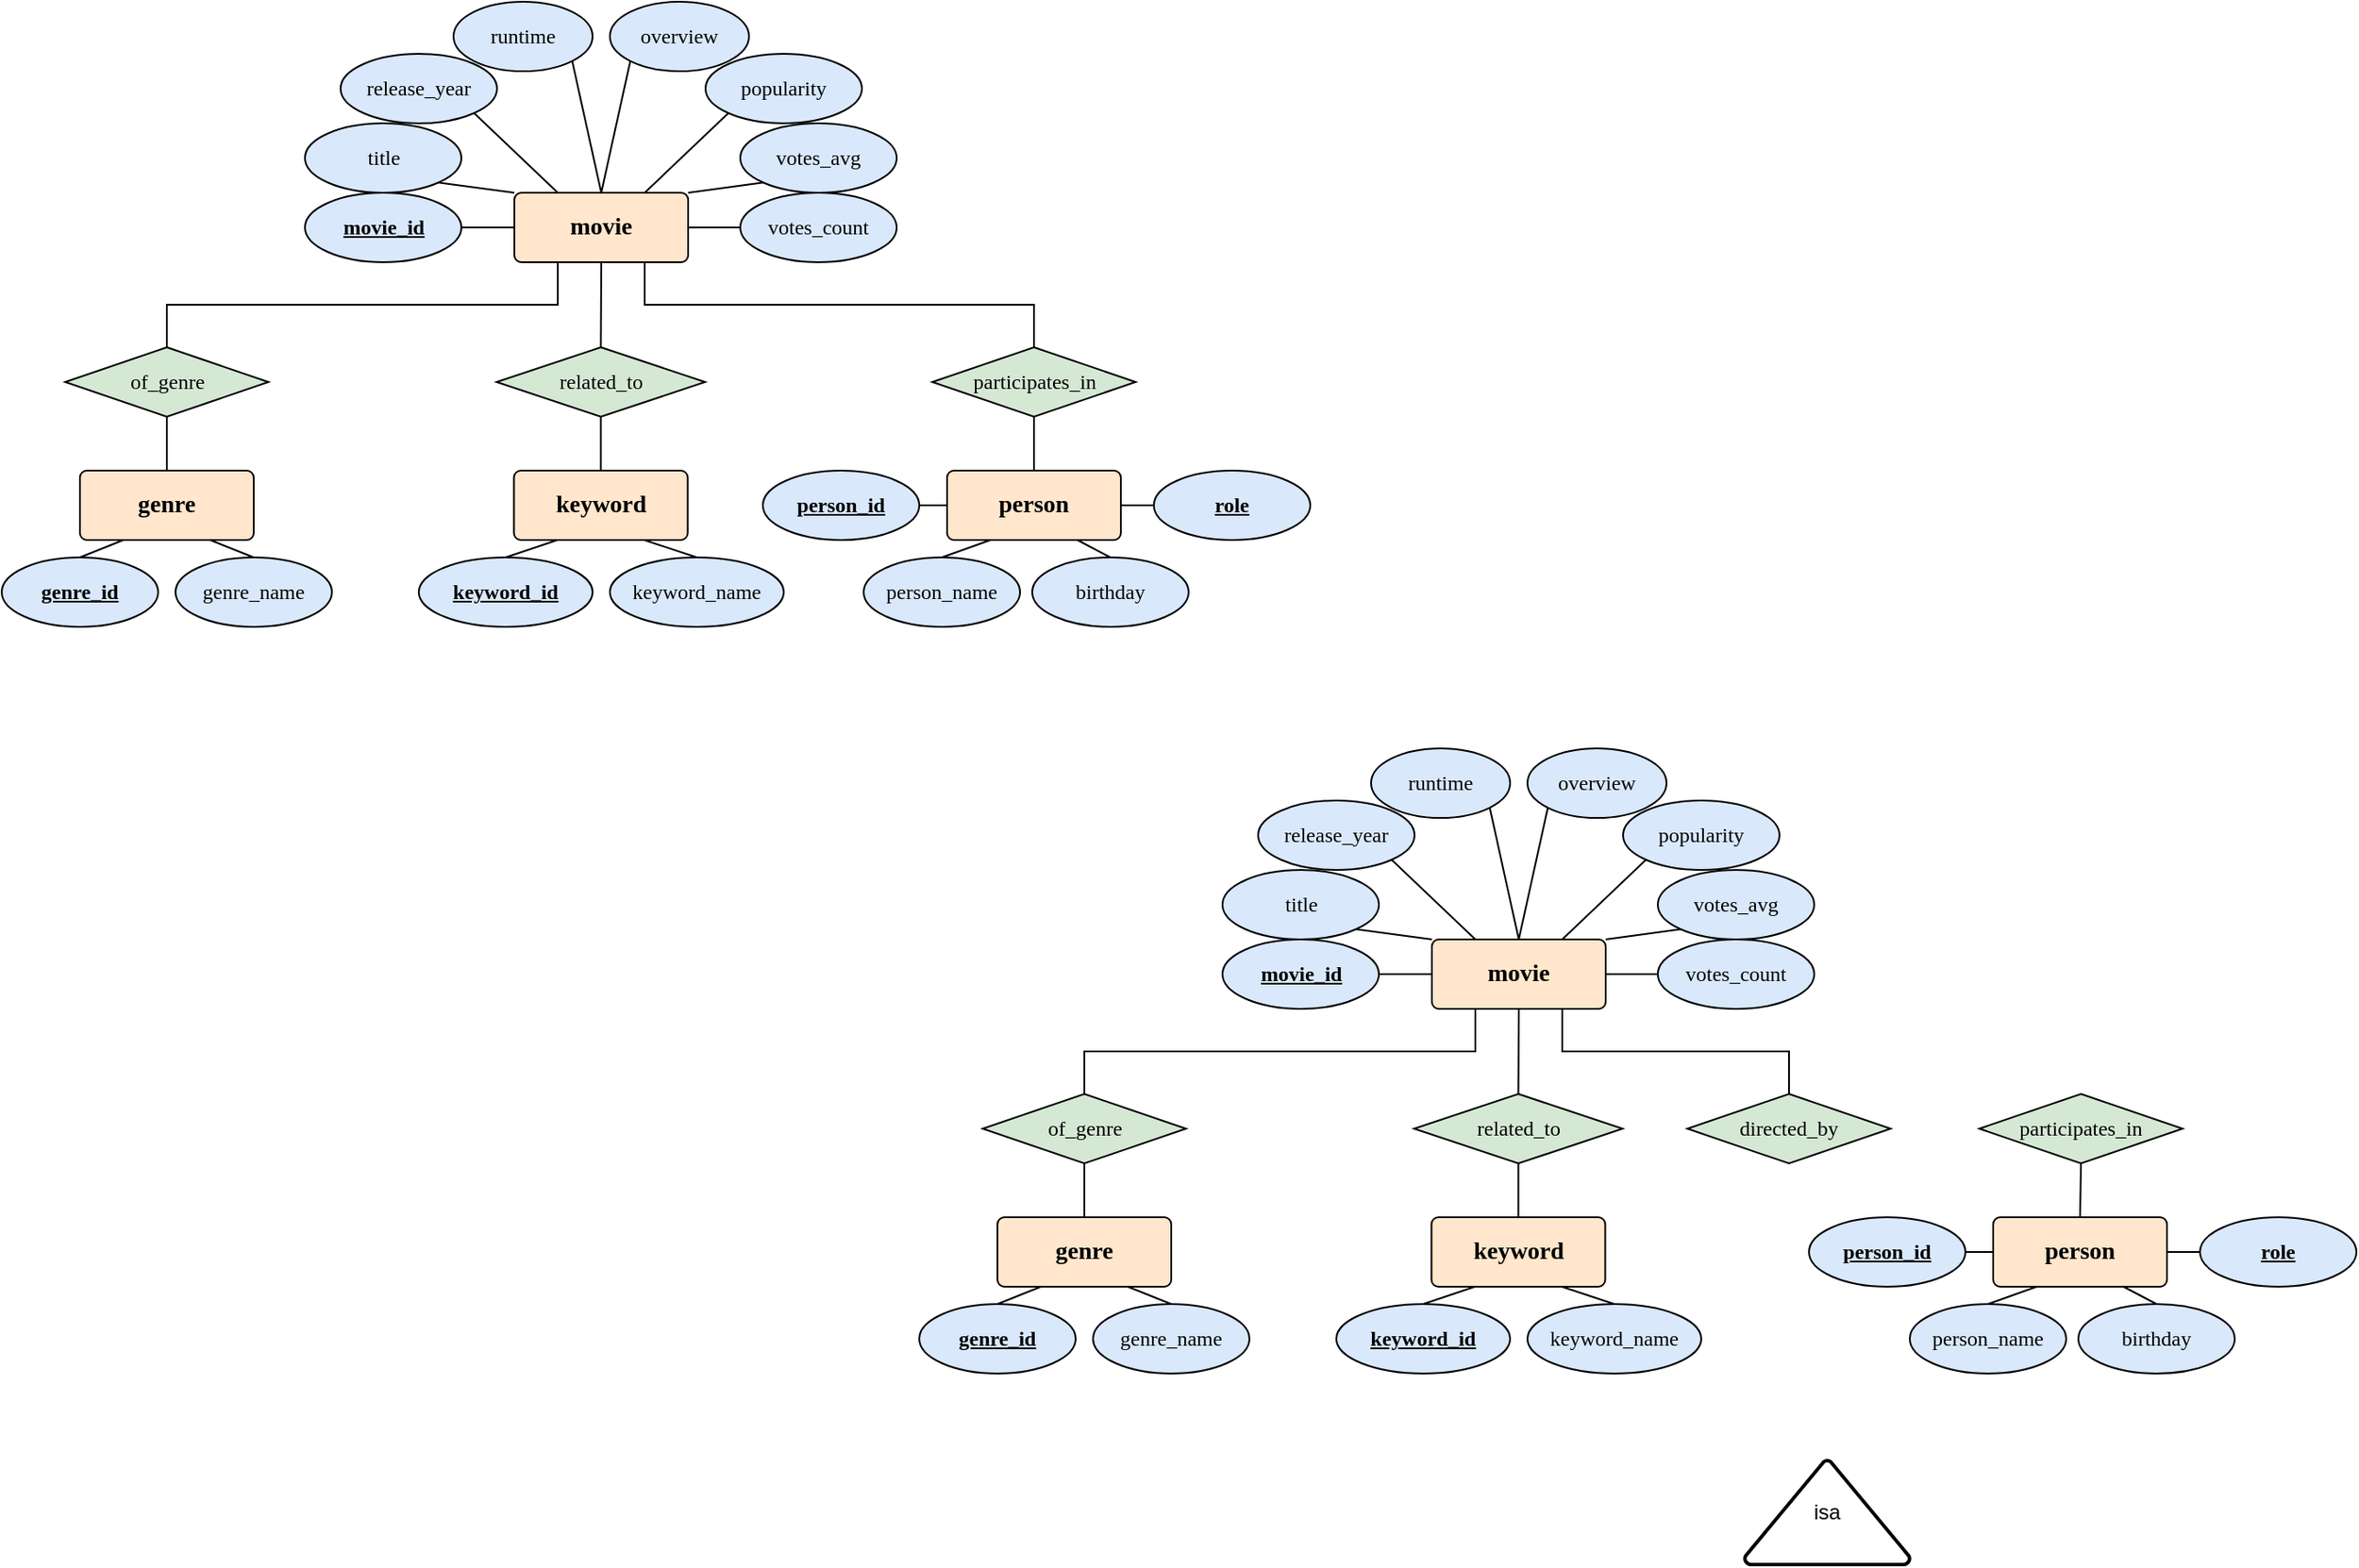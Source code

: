 <mxfile version="26.0.7">
  <diagram name="‫עמוד-1‬" id="bSC9z-89en8wsQj-5TWz">
    <mxGraphModel dx="2661" dy="435" grid="1" gridSize="10" guides="1" tooltips="1" connect="1" arrows="1" fold="1" page="1" pageScale="1" pageWidth="1786" pageHeight="1186" math="0" shadow="0">
      <root>
        <mxCell id="0" />
        <mxCell id="1" parent="0" />
        <mxCell id="YqH8jDD1aWY3Eqng-mzv-44" style="edgeStyle=orthogonalEdgeStyle;rounded=0;orthogonalLoop=1;jettySize=auto;html=1;exitX=0.75;exitY=1;exitDx=0;exitDy=0;entryX=0.5;entryY=0;entryDx=0;entryDy=0;endArrow=none;endFill=0;fontFamily=Verdana;strokeColor=#000000;" parent="1" source="zX7RAPqxI1raDq1QODeA-1" target="YqH8jDD1aWY3Eqng-mzv-43" edge="1">
          <mxGeometry relative="1" as="geometry" />
        </mxCell>
        <mxCell id="YqH8jDD1aWY3Eqng-mzv-49" style="edgeStyle=orthogonalEdgeStyle;rounded=0;orthogonalLoop=1;jettySize=auto;html=1;exitX=0.25;exitY=1;exitDx=0;exitDy=0;entryX=0.5;entryY=0;entryDx=0;entryDy=0;endArrow=none;endFill=0;fontFamily=Verdana;strokeColor=#000000;" parent="1" source="zX7RAPqxI1raDq1QODeA-1" target="YqH8jDD1aWY3Eqng-mzv-47" edge="1">
          <mxGeometry relative="1" as="geometry" />
        </mxCell>
        <mxCell id="wTqkR6zDhkNAXDIUtHo6-1" value="movie_id" style="ellipse;whiteSpace=wrap;html=1;align=center;fontStyle=5;fontFamily=Verdana;fontSize=12;fillColor=#dae8fc;strokeColor=#000000;" parent="1" vertex="1">
          <mxGeometry x="54.5" y="110" width="90" height="40" as="geometry" />
        </mxCell>
        <mxCell id="wTqkR6zDhkNAXDIUtHo6-6" value="votes_count" style="ellipse;whiteSpace=wrap;html=1;align=center;fontSize=12;fontFamily=Verdana;fillColor=#dae8fc;strokeColor=#000000;" parent="1" vertex="1">
          <mxGeometry x="305" y="110" width="90" height="40" as="geometry" />
        </mxCell>
        <mxCell id="YqH8jDD1aWY3Eqng-mzv-41" style="edgeStyle=orthogonalEdgeStyle;rounded=0;orthogonalLoop=1;jettySize=auto;html=1;exitX=0.5;exitY=1;exitDx=0;exitDy=0;entryX=0.5;entryY=0;entryDx=0;entryDy=0;endArrow=none;endFill=0;fontFamily=Verdana;strokeColor=#000000;" parent="1" source="YqH8jDD1aWY3Eqng-mzv-40" target="YqH8jDD1aWY3Eqng-mzv-6" edge="1">
          <mxGeometry relative="1" as="geometry" />
        </mxCell>
        <mxCell id="YqH8jDD1aWY3Eqng-mzv-42" style="rounded=0;orthogonalLoop=1;jettySize=auto;html=1;exitX=0.5;exitY=0;exitDx=0;exitDy=0;entryX=0.5;entryY=1;entryDx=0;entryDy=0;endArrow=none;endFill=0;fontFamily=Verdana;strokeColor=#000000;" parent="1" source="YqH8jDD1aWY3Eqng-mzv-40" target="zX7RAPqxI1raDq1QODeA-1" edge="1">
          <mxGeometry relative="1" as="geometry" />
        </mxCell>
        <mxCell id="YqH8jDD1aWY3Eqng-mzv-40" value="related_to" style="shape=rhombus;perimeter=rhombusPerimeter;whiteSpace=wrap;html=1;align=center;fillColor=#d5e8d4;strokeColor=#000000;fontFamily=Verdana;rounded=0;" parent="1" vertex="1">
          <mxGeometry x="164.75" y="199" width="120" height="40" as="geometry" />
        </mxCell>
        <mxCell id="YqH8jDD1aWY3Eqng-mzv-56" style="rounded=0;orthogonalLoop=1;jettySize=auto;html=1;exitX=0.5;exitY=1;exitDx=0;exitDy=0;entryX=0.5;entryY=0;entryDx=0;entryDy=0;endArrow=none;endFill=0;fontFamily=Verdana;strokeColor=#000000;" parent="1" source="YqH8jDD1aWY3Eqng-mzv-43" target="YqH8jDD1aWY3Eqng-mzv-16" edge="1">
          <mxGeometry relative="1" as="geometry" />
        </mxCell>
        <mxCell id="YqH8jDD1aWY3Eqng-mzv-43" value="participates_in" style="shape=rhombus;perimeter=rhombusPerimeter;whiteSpace=wrap;html=1;align=center;fillColor=#d5e8d4;strokeColor=#000000;fontFamily=Verdana;rounded=0;" parent="1" vertex="1">
          <mxGeometry x="415.5" y="199" width="117" height="40" as="geometry" />
        </mxCell>
        <mxCell id="YqH8jDD1aWY3Eqng-mzv-48" style="edgeStyle=orthogonalEdgeStyle;rounded=0;orthogonalLoop=1;jettySize=auto;html=1;exitX=0.5;exitY=1;exitDx=0;exitDy=0;entryX=0.5;entryY=0;entryDx=0;entryDy=0;endArrow=none;endFill=0;fontFamily=Verdana;strokeColor=#000000;" parent="1" source="YqH8jDD1aWY3Eqng-mzv-47" target="YqH8jDD1aWY3Eqng-mzv-28" edge="1">
          <mxGeometry relative="1" as="geometry" />
        </mxCell>
        <mxCell id="YqH8jDD1aWY3Eqng-mzv-47" value="of_genre" style="shape=rhombus;perimeter=rhombusPerimeter;whiteSpace=wrap;html=1;align=center;fillColor=#d5e8d4;strokeColor=#000000;fontFamily=Verdana;rounded=0;" parent="1" vertex="1">
          <mxGeometry x="-83.5" y="199" width="117" height="40" as="geometry" />
        </mxCell>
        <mxCell id="zX7RAPqxI1raDq1QODeA-1" value="movie" style="rounded=1;arcSize=10;whiteSpace=wrap;html=1;align=center;fontSize=14;fontFamily=Verdana;fillColor=#ffe6cc;strokeColor=#000000;fontStyle=1" parent="1" vertex="1">
          <mxGeometry x="175" y="110" width="100" height="40" as="geometry" />
        </mxCell>
        <mxCell id="wTqkR6zDhkNAXDIUtHo6-42" style="rounded=0;orthogonalLoop=1;jettySize=auto;html=1;exitX=1;exitY=1;exitDx=0;exitDy=0;entryX=0;entryY=0;entryDx=0;entryDy=0;endArrow=none;endFill=0;fontFamily=Verdana;fontSize=12;strokeColor=#000000;" parent="1" source="zX7RAPqxI1raDq1QODeA-13" target="zX7RAPqxI1raDq1QODeA-1" edge="1">
          <mxGeometry relative="1" as="geometry" />
        </mxCell>
        <mxCell id="zX7RAPqxI1raDq1QODeA-13" value="title" style="ellipse;whiteSpace=wrap;html=1;align=center;fontSize=12;fontFamily=Verdana;fillColor=#dae8fc;strokeColor=#000000;" parent="1" vertex="1">
          <mxGeometry x="54.5" y="70" width="90" height="40" as="geometry" />
        </mxCell>
        <mxCell id="wTqkR6zDhkNAXDIUtHo6-34" style="rounded=0;orthogonalLoop=1;jettySize=auto;html=1;exitX=1;exitY=0.5;exitDx=0;exitDy=0;entryX=0;entryY=0.5;entryDx=0;entryDy=0;endArrow=none;endFill=0;fontFamily=Verdana;fontSize=12;strokeColor=#000000;" parent="1" source="wTqkR6zDhkNAXDIUtHo6-1" target="zX7RAPqxI1raDq1QODeA-1" edge="1">
          <mxGeometry relative="1" as="geometry" />
        </mxCell>
        <mxCell id="wTqkR6zDhkNAXDIUtHo6-41" style="rounded=0;orthogonalLoop=1;jettySize=auto;html=1;exitX=0;exitY=1;exitDx=0;exitDy=0;endArrow=none;endFill=0;fontFamily=Verdana;fontSize=12;strokeColor=#000000;" parent="1" source="wTqkR6zDhkNAXDIUtHo6-2" edge="1">
          <mxGeometry relative="1" as="geometry">
            <mxPoint x="225" y="110" as="targetPoint" />
          </mxGeometry>
        </mxCell>
        <mxCell id="wTqkR6zDhkNAXDIUtHo6-2" value="overview" style="ellipse;whiteSpace=wrap;html=1;align=center;fontSize=12;fontFamily=Verdana;fillColor=#dae8fc;strokeColor=#000000;" parent="1" vertex="1">
          <mxGeometry x="230" width="80" height="40" as="geometry" />
        </mxCell>
        <mxCell id="wTqkR6zDhkNAXDIUtHo6-45" style="rounded=0;orthogonalLoop=1;jettySize=auto;html=1;exitX=0;exitY=1;exitDx=0;exitDy=0;entryX=0.75;entryY=0;entryDx=0;entryDy=0;endArrow=none;endFill=0;fontFamily=Verdana;fontSize=12;strokeColor=#000000;" parent="1" source="wTqkR6zDhkNAXDIUtHo6-3" target="zX7RAPqxI1raDq1QODeA-1" edge="1">
          <mxGeometry relative="1" as="geometry" />
        </mxCell>
        <mxCell id="wTqkR6zDhkNAXDIUtHo6-3" value="popularity" style="ellipse;whiteSpace=wrap;html=1;align=center;fontSize=12;fontFamily=Verdana;fillColor=#dae8fc;strokeColor=#000000;" parent="1" vertex="1">
          <mxGeometry x="285" y="30" width="90" height="40" as="geometry" />
        </mxCell>
        <mxCell id="wTqkR6zDhkNAXDIUtHo6-44" style="rounded=0;orthogonalLoop=1;jettySize=auto;html=1;exitX=1;exitY=1;exitDx=0;exitDy=0;entryX=0.25;entryY=0;entryDx=0;entryDy=0;endArrow=none;endFill=0;fontFamily=Verdana;fontSize=12;strokeColor=#000000;" parent="1" source="wTqkR6zDhkNAXDIUtHo6-4" target="zX7RAPqxI1raDq1QODeA-1" edge="1">
          <mxGeometry relative="1" as="geometry" />
        </mxCell>
        <mxCell id="wTqkR6zDhkNAXDIUtHo6-4" value="release_year" style="ellipse;whiteSpace=wrap;html=1;align=center;fontSize=12;fontFamily=Verdana;fillColor=#dae8fc;strokeColor=#000000;" parent="1" vertex="1">
          <mxGeometry x="75" y="30" width="90" height="40" as="geometry" />
        </mxCell>
        <mxCell id="wTqkR6zDhkNAXDIUtHo6-43" style="rounded=0;orthogonalLoop=1;jettySize=auto;html=1;exitX=0;exitY=1;exitDx=0;exitDy=0;entryX=1;entryY=0;entryDx=0;entryDy=0;endArrow=none;endFill=0;fontFamily=Verdana;fontSize=12;strokeColor=#000000;" parent="1" source="wTqkR6zDhkNAXDIUtHo6-5" target="zX7RAPqxI1raDq1QODeA-1" edge="1">
          <mxGeometry relative="1" as="geometry" />
        </mxCell>
        <mxCell id="wTqkR6zDhkNAXDIUtHo6-5" value="votes_avg" style="ellipse;whiteSpace=wrap;html=1;align=center;fontSize=12;fontFamily=Verdana;fillColor=#dae8fc;strokeColor=#000000;" parent="1" vertex="1">
          <mxGeometry x="305" y="70" width="90" height="40" as="geometry" />
        </mxCell>
        <mxCell id="wTqkR6zDhkNAXDIUtHo6-35" style="rounded=0;orthogonalLoop=1;jettySize=auto;html=1;exitX=0;exitY=0.5;exitDx=0;exitDy=0;entryX=1;entryY=0.5;entryDx=0;entryDy=0;endArrow=none;endFill=0;fontFamily=Verdana;fontSize=12;strokeColor=#000000;" parent="1" source="wTqkR6zDhkNAXDIUtHo6-6" target="zX7RAPqxI1raDq1QODeA-1" edge="1">
          <mxGeometry relative="1" as="geometry" />
        </mxCell>
        <mxCell id="wTqkR6zDhkNAXDIUtHo6-40" style="rounded=0;orthogonalLoop=1;jettySize=auto;html=1;exitX=1;exitY=1;exitDx=0;exitDy=0;entryX=0.5;entryY=0;entryDx=0;entryDy=0;endArrow=none;endFill=0;fontFamily=Verdana;fontSize=12;strokeColor=#000000;" parent="1" source="wTqkR6zDhkNAXDIUtHo6-7" target="zX7RAPqxI1raDq1QODeA-1" edge="1">
          <mxGeometry relative="1" as="geometry" />
        </mxCell>
        <mxCell id="wTqkR6zDhkNAXDIUtHo6-7" value="runtime" style="ellipse;whiteSpace=wrap;html=1;align=center;fontSize=12;fontFamily=Verdana;fillColor=#dae8fc;strokeColor=#000000;" parent="1" vertex="1">
          <mxGeometry x="140" width="80" height="40" as="geometry" />
        </mxCell>
        <mxCell id="YqH8jDD1aWY3Eqng-mzv-28" value="genre" style="rounded=1;arcSize=10;whiteSpace=wrap;html=1;align=center;fontSize=14;fontFamily=Verdana;fillColor=#ffe6cc;strokeColor=#000000;fontStyle=1" parent="1" vertex="1">
          <mxGeometry x="-75" y="270" width="100" height="40" as="geometry" />
        </mxCell>
        <mxCell id="YqH8jDD1aWY3Eqng-mzv-29" style="rounded=0;orthogonalLoop=1;jettySize=auto;html=1;exitX=0.5;exitY=0;exitDx=0;exitDy=0;entryX=0.25;entryY=1;entryDx=0;entryDy=0;endArrow=none;endFill=0;fontFamily=Verdana;strokeColor=#000000;" parent="1" source="YqH8jDD1aWY3Eqng-mzv-30" target="YqH8jDD1aWY3Eqng-mzv-28" edge="1">
          <mxGeometry relative="1" as="geometry" />
        </mxCell>
        <mxCell id="YqH8jDD1aWY3Eqng-mzv-30" value="genre_id" style="ellipse;whiteSpace=wrap;html=1;align=center;fontStyle=5;fontFamily=Verdana;fontSize=12;fillColor=#dae8fc;strokeColor=#000000;" parent="1" vertex="1">
          <mxGeometry x="-120" y="320" width="90" height="40" as="geometry" />
        </mxCell>
        <mxCell id="YqH8jDD1aWY3Eqng-mzv-31" style="rounded=0;orthogonalLoop=1;jettySize=auto;html=1;exitX=0.5;exitY=0;exitDx=0;exitDy=0;entryX=0.75;entryY=1;entryDx=0;entryDy=0;endArrow=none;endFill=0;fontStyle=0;fontFamily=Verdana;strokeColor=#000000;" parent="1" source="YqH8jDD1aWY3Eqng-mzv-32" target="YqH8jDD1aWY3Eqng-mzv-28" edge="1">
          <mxGeometry relative="1" as="geometry" />
        </mxCell>
        <mxCell id="YqH8jDD1aWY3Eqng-mzv-32" value="genre_name" style="ellipse;whiteSpace=wrap;html=1;align=center;fontStyle=0;fontFamily=Verdana;fontSize=12;fillColor=#dae8fc;strokeColor=#000000;" parent="1" vertex="1">
          <mxGeometry x="-20" y="320" width="90" height="40" as="geometry" />
        </mxCell>
        <mxCell id="YqH8jDD1aWY3Eqng-mzv-6" value="keyword" style="rounded=1;arcSize=10;whiteSpace=wrap;html=1;align=center;fontSize=14;fontFamily=Verdana;fillColor=#ffe6cc;strokeColor=#000000;fontStyle=1" parent="1" vertex="1">
          <mxGeometry x="174.75" y="270" width="100" height="40" as="geometry" />
        </mxCell>
        <mxCell id="YqH8jDD1aWY3Eqng-mzv-11" value="keyword_id" style="ellipse;whiteSpace=wrap;html=1;align=center;fontStyle=5;fontFamily=Verdana;fontSize=12;fillColor=#dae8fc;strokeColor=#000000;" parent="1" vertex="1">
          <mxGeometry x="120" y="320" width="100" height="40" as="geometry" />
        </mxCell>
        <mxCell id="YqH8jDD1aWY3Eqng-mzv-12" value="keyword_name" style="ellipse;whiteSpace=wrap;html=1;align=center;fontStyle=0;fontFamily=Verdana;fontSize=12;fillColor=#dae8fc;strokeColor=#000000;" parent="1" vertex="1">
          <mxGeometry x="230" y="320" width="100" height="40" as="geometry" />
        </mxCell>
        <mxCell id="YqH8jDD1aWY3Eqng-mzv-14" style="rounded=0;orthogonalLoop=1;jettySize=auto;html=1;exitX=0.5;exitY=0;exitDx=0;exitDy=0;entryX=0.25;entryY=1;entryDx=0;entryDy=0;endArrow=none;endFill=0;fontFamily=Verdana;strokeColor=#000000;" parent="1" source="YqH8jDD1aWY3Eqng-mzv-11" target="YqH8jDD1aWY3Eqng-mzv-6" edge="1">
          <mxGeometry relative="1" as="geometry" />
        </mxCell>
        <mxCell id="YqH8jDD1aWY3Eqng-mzv-15" style="rounded=0;orthogonalLoop=1;jettySize=auto;html=1;exitX=0.5;exitY=0;exitDx=0;exitDy=0;entryX=0.75;entryY=1;entryDx=0;entryDy=0;endArrow=none;endFill=0;fontStyle=0;fontFamily=Verdana;strokeColor=#000000;" parent="1" source="YqH8jDD1aWY3Eqng-mzv-12" target="YqH8jDD1aWY3Eqng-mzv-6" edge="1">
          <mxGeometry relative="1" as="geometry" />
        </mxCell>
        <mxCell id="YqH8jDD1aWY3Eqng-mzv-16" value="person" style="rounded=1;arcSize=10;whiteSpace=wrap;html=1;align=center;fontSize=14;fontFamily=Verdana;fillColor=#ffe6cc;strokeColor=#000000;fontStyle=1" parent="1" vertex="1">
          <mxGeometry x="424" y="270" width="100" height="40" as="geometry" />
        </mxCell>
        <mxCell id="YqH8jDD1aWY3Eqng-mzv-52" style="rounded=0;orthogonalLoop=1;jettySize=auto;html=1;exitX=1;exitY=0.5;exitDx=0;exitDy=0;entryX=0;entryY=0.5;entryDx=0;entryDy=0;endArrow=none;endFill=0;fontFamily=Verdana;strokeColor=#000000;" parent="1" source="YqH8jDD1aWY3Eqng-mzv-27" target="YqH8jDD1aWY3Eqng-mzv-16" edge="1">
          <mxGeometry relative="1" as="geometry" />
        </mxCell>
        <mxCell id="YqH8jDD1aWY3Eqng-mzv-27" value="person_id" style="ellipse;whiteSpace=wrap;html=1;align=center;fontStyle=5;fontFamily=Verdana;fontSize=12;fillColor=#dae8fc;strokeColor=#000000;" parent="1" vertex="1">
          <mxGeometry x="318" y="270" width="90" height="40" as="geometry" />
        </mxCell>
        <mxCell id="YqH8jDD1aWY3Eqng-mzv-54" style="rounded=0;orthogonalLoop=1;jettySize=auto;html=1;exitX=0.5;exitY=0;exitDx=0;exitDy=0;entryX=0.25;entryY=1;entryDx=0;entryDy=0;endArrow=none;endFill=0;fontFamily=Verdana;strokeColor=#000000;" parent="1" source="YqH8jDD1aWY3Eqng-mzv-33" target="YqH8jDD1aWY3Eqng-mzv-16" edge="1">
          <mxGeometry relative="1" as="geometry" />
        </mxCell>
        <mxCell id="YqH8jDD1aWY3Eqng-mzv-33" value="person_name" style="ellipse;whiteSpace=wrap;html=1;align=center;fontStyle=0;fontFamily=Verdana;fontSize=12;fillColor=#dae8fc;strokeColor=#000000;" parent="1" vertex="1">
          <mxGeometry x="376" y="320" width="90" height="40" as="geometry" />
        </mxCell>
        <mxCell id="YqH8jDD1aWY3Eqng-mzv-55" style="rounded=0;orthogonalLoop=1;jettySize=auto;html=1;exitX=0.5;exitY=0;exitDx=0;exitDy=0;entryX=0.75;entryY=1;entryDx=0;entryDy=0;endArrow=none;endFill=0;fontFamily=Verdana;strokeColor=#000000;" parent="1" source="YqH8jDD1aWY3Eqng-mzv-34" target="YqH8jDD1aWY3Eqng-mzv-16" edge="1">
          <mxGeometry relative="1" as="geometry" />
        </mxCell>
        <mxCell id="YqH8jDD1aWY3Eqng-mzv-34" value="birthday" style="ellipse;whiteSpace=wrap;html=1;align=center;fontStyle=0;fontFamily=Verdana;fontSize=12;fillColor=#dae8fc;strokeColor=#000000;" parent="1" vertex="1">
          <mxGeometry x="473" y="320" width="90" height="40" as="geometry" />
        </mxCell>
        <mxCell id="YqH8jDD1aWY3Eqng-mzv-53" style="rounded=0;orthogonalLoop=1;jettySize=auto;html=1;exitX=0;exitY=0.5;exitDx=0;exitDy=0;entryX=1;entryY=0.5;entryDx=0;entryDy=0;endArrow=none;endFill=0;fontFamily=Verdana;strokeColor=#000000;" parent="1" source="YqH8jDD1aWY3Eqng-mzv-50" target="YqH8jDD1aWY3Eqng-mzv-16" edge="1">
          <mxGeometry relative="1" as="geometry" />
        </mxCell>
        <mxCell id="YqH8jDD1aWY3Eqng-mzv-50" value="role" style="ellipse;whiteSpace=wrap;html=1;align=center;fontStyle=5;fontFamily=Verdana;fontSize=12;fillColor=#dae8fc;strokeColor=#000000;" parent="1" vertex="1">
          <mxGeometry x="543" y="270" width="90" height="40" as="geometry" />
        </mxCell>
        <mxCell id="wkUok8Jm98vgjb2H_JF9-2" style="edgeStyle=orthogonalEdgeStyle;rounded=0;orthogonalLoop=1;jettySize=auto;html=1;exitX=0.25;exitY=1;exitDx=0;exitDy=0;entryX=0.5;entryY=0;entryDx=0;entryDy=0;endArrow=none;endFill=0;fontFamily=Verdana;strokeColor=#000000;" edge="1" parent="1" source="wkUok8Jm98vgjb2H_JF9-12" target="wkUok8Jm98vgjb2H_JF9-11">
          <mxGeometry relative="1" as="geometry" />
        </mxCell>
        <mxCell id="wkUok8Jm98vgjb2H_JF9-3" value="movie_id" style="ellipse;whiteSpace=wrap;html=1;align=center;fontStyle=5;fontFamily=Verdana;fontSize=12;fillColor=#dae8fc;strokeColor=#000000;" vertex="1" parent="1">
          <mxGeometry x="582.5" y="540" width="90" height="40" as="geometry" />
        </mxCell>
        <mxCell id="wkUok8Jm98vgjb2H_JF9-4" value="votes_count" style="ellipse;whiteSpace=wrap;html=1;align=center;fontSize=12;fontFamily=Verdana;fillColor=#dae8fc;strokeColor=#000000;" vertex="1" parent="1">
          <mxGeometry x="833" y="540" width="90" height="40" as="geometry" />
        </mxCell>
        <mxCell id="wkUok8Jm98vgjb2H_JF9-5" style="edgeStyle=orthogonalEdgeStyle;rounded=0;orthogonalLoop=1;jettySize=auto;html=1;exitX=0.5;exitY=1;exitDx=0;exitDy=0;entryX=0.5;entryY=0;entryDx=0;entryDy=0;endArrow=none;endFill=0;fontFamily=Verdana;strokeColor=#000000;" edge="1" parent="1" source="wkUok8Jm98vgjb2H_JF9-7" target="wkUok8Jm98vgjb2H_JF9-32">
          <mxGeometry relative="1" as="geometry" />
        </mxCell>
        <mxCell id="wkUok8Jm98vgjb2H_JF9-6" style="rounded=0;orthogonalLoop=1;jettySize=auto;html=1;exitX=0.5;exitY=0;exitDx=0;exitDy=0;entryX=0.5;entryY=1;entryDx=0;entryDy=0;endArrow=none;endFill=0;fontFamily=Verdana;strokeColor=#000000;" edge="1" parent="1" source="wkUok8Jm98vgjb2H_JF9-7" target="wkUok8Jm98vgjb2H_JF9-12">
          <mxGeometry relative="1" as="geometry" />
        </mxCell>
        <mxCell id="wkUok8Jm98vgjb2H_JF9-7" value="related_to" style="shape=rhombus;perimeter=rhombusPerimeter;whiteSpace=wrap;html=1;align=center;fillColor=#d5e8d4;strokeColor=#000000;fontFamily=Verdana;rounded=0;" vertex="1" parent="1">
          <mxGeometry x="692.75" y="629" width="120" height="40" as="geometry" />
        </mxCell>
        <mxCell id="wkUok8Jm98vgjb2H_JF9-8" style="rounded=0;orthogonalLoop=1;jettySize=auto;html=1;exitX=0.5;exitY=1;exitDx=0;exitDy=0;entryX=0.5;entryY=0;entryDx=0;entryDy=0;endArrow=none;endFill=0;fontFamily=Verdana;strokeColor=#000000;" edge="1" parent="1" source="wkUok8Jm98vgjb2H_JF9-9" target="wkUok8Jm98vgjb2H_JF9-37">
          <mxGeometry relative="1" as="geometry" />
        </mxCell>
        <mxCell id="wkUok8Jm98vgjb2H_JF9-9" value="participates_in" style="shape=rhombus;perimeter=rhombusPerimeter;whiteSpace=wrap;html=1;align=center;fillColor=#d5e8d4;strokeColor=#000000;fontFamily=Verdana;rounded=0;" vertex="1" parent="1">
          <mxGeometry x="1018" y="629" width="117" height="40" as="geometry" />
        </mxCell>
        <mxCell id="wkUok8Jm98vgjb2H_JF9-10" style="edgeStyle=orthogonalEdgeStyle;rounded=0;orthogonalLoop=1;jettySize=auto;html=1;exitX=0.5;exitY=1;exitDx=0;exitDy=0;entryX=0.5;entryY=0;entryDx=0;entryDy=0;endArrow=none;endFill=0;fontFamily=Verdana;strokeColor=#000000;" edge="1" parent="1" source="wkUok8Jm98vgjb2H_JF9-11" target="wkUok8Jm98vgjb2H_JF9-27">
          <mxGeometry relative="1" as="geometry" />
        </mxCell>
        <mxCell id="wkUok8Jm98vgjb2H_JF9-11" value="of_genre" style="shape=rhombus;perimeter=rhombusPerimeter;whiteSpace=wrap;html=1;align=center;fillColor=#d5e8d4;strokeColor=#000000;fontFamily=Verdana;rounded=0;" vertex="1" parent="1">
          <mxGeometry x="444.5" y="629" width="117" height="40" as="geometry" />
        </mxCell>
        <mxCell id="wkUok8Jm98vgjb2H_JF9-93" style="edgeStyle=orthogonalEdgeStyle;rounded=0;orthogonalLoop=1;jettySize=auto;html=1;exitX=0.75;exitY=1;exitDx=0;exitDy=0;entryX=0.5;entryY=0;entryDx=0;entryDy=0;endArrow=none;startFill=0;" edge="1" parent="1" source="wkUok8Jm98vgjb2H_JF9-12" target="wkUok8Jm98vgjb2H_JF9-92">
          <mxGeometry relative="1" as="geometry" />
        </mxCell>
        <mxCell id="wkUok8Jm98vgjb2H_JF9-12" value="movie" style="rounded=1;arcSize=10;whiteSpace=wrap;html=1;align=center;fontSize=14;fontFamily=Verdana;fillColor=#ffe6cc;strokeColor=#000000;fontStyle=1" vertex="1" parent="1">
          <mxGeometry x="703" y="540" width="100" height="40" as="geometry" />
        </mxCell>
        <mxCell id="wkUok8Jm98vgjb2H_JF9-13" style="rounded=0;orthogonalLoop=1;jettySize=auto;html=1;exitX=1;exitY=1;exitDx=0;exitDy=0;entryX=0;entryY=0;entryDx=0;entryDy=0;endArrow=none;endFill=0;fontFamily=Verdana;fontSize=12;strokeColor=#000000;" edge="1" parent="1" source="wkUok8Jm98vgjb2H_JF9-14" target="wkUok8Jm98vgjb2H_JF9-12">
          <mxGeometry relative="1" as="geometry" />
        </mxCell>
        <mxCell id="wkUok8Jm98vgjb2H_JF9-14" value="title" style="ellipse;whiteSpace=wrap;html=1;align=center;fontSize=12;fontFamily=Verdana;fillColor=#dae8fc;strokeColor=#000000;" vertex="1" parent="1">
          <mxGeometry x="582.5" y="500" width="90" height="40" as="geometry" />
        </mxCell>
        <mxCell id="wkUok8Jm98vgjb2H_JF9-15" style="rounded=0;orthogonalLoop=1;jettySize=auto;html=1;exitX=1;exitY=0.5;exitDx=0;exitDy=0;entryX=0;entryY=0.5;entryDx=0;entryDy=0;endArrow=none;endFill=0;fontFamily=Verdana;fontSize=12;strokeColor=#000000;" edge="1" parent="1" source="wkUok8Jm98vgjb2H_JF9-3" target="wkUok8Jm98vgjb2H_JF9-12">
          <mxGeometry relative="1" as="geometry" />
        </mxCell>
        <mxCell id="wkUok8Jm98vgjb2H_JF9-16" style="rounded=0;orthogonalLoop=1;jettySize=auto;html=1;exitX=0;exitY=1;exitDx=0;exitDy=0;endArrow=none;endFill=0;fontFamily=Verdana;fontSize=12;strokeColor=#000000;" edge="1" parent="1" source="wkUok8Jm98vgjb2H_JF9-17">
          <mxGeometry relative="1" as="geometry">
            <mxPoint x="753" y="540" as="targetPoint" />
          </mxGeometry>
        </mxCell>
        <mxCell id="wkUok8Jm98vgjb2H_JF9-17" value="overview" style="ellipse;whiteSpace=wrap;html=1;align=center;fontSize=12;fontFamily=Verdana;fillColor=#dae8fc;strokeColor=#000000;" vertex="1" parent="1">
          <mxGeometry x="758" y="430" width="80" height="40" as="geometry" />
        </mxCell>
        <mxCell id="wkUok8Jm98vgjb2H_JF9-18" style="rounded=0;orthogonalLoop=1;jettySize=auto;html=1;exitX=0;exitY=1;exitDx=0;exitDy=0;entryX=0.75;entryY=0;entryDx=0;entryDy=0;endArrow=none;endFill=0;fontFamily=Verdana;fontSize=12;strokeColor=#000000;" edge="1" parent="1" source="wkUok8Jm98vgjb2H_JF9-19" target="wkUok8Jm98vgjb2H_JF9-12">
          <mxGeometry relative="1" as="geometry" />
        </mxCell>
        <mxCell id="wkUok8Jm98vgjb2H_JF9-19" value="popularity" style="ellipse;whiteSpace=wrap;html=1;align=center;fontSize=12;fontFamily=Verdana;fillColor=#dae8fc;strokeColor=#000000;" vertex="1" parent="1">
          <mxGeometry x="813" y="460" width="90" height="40" as="geometry" />
        </mxCell>
        <mxCell id="wkUok8Jm98vgjb2H_JF9-20" style="rounded=0;orthogonalLoop=1;jettySize=auto;html=1;exitX=1;exitY=1;exitDx=0;exitDy=0;entryX=0.25;entryY=0;entryDx=0;entryDy=0;endArrow=none;endFill=0;fontFamily=Verdana;fontSize=12;strokeColor=#000000;" edge="1" parent="1" source="wkUok8Jm98vgjb2H_JF9-21" target="wkUok8Jm98vgjb2H_JF9-12">
          <mxGeometry relative="1" as="geometry" />
        </mxCell>
        <mxCell id="wkUok8Jm98vgjb2H_JF9-21" value="release_year" style="ellipse;whiteSpace=wrap;html=1;align=center;fontSize=12;fontFamily=Verdana;fillColor=#dae8fc;strokeColor=#000000;" vertex="1" parent="1">
          <mxGeometry x="603" y="460" width="90" height="40" as="geometry" />
        </mxCell>
        <mxCell id="wkUok8Jm98vgjb2H_JF9-22" style="rounded=0;orthogonalLoop=1;jettySize=auto;html=1;exitX=0;exitY=1;exitDx=0;exitDy=0;entryX=1;entryY=0;entryDx=0;entryDy=0;endArrow=none;endFill=0;fontFamily=Verdana;fontSize=12;strokeColor=#000000;" edge="1" parent="1" source="wkUok8Jm98vgjb2H_JF9-23" target="wkUok8Jm98vgjb2H_JF9-12">
          <mxGeometry relative="1" as="geometry" />
        </mxCell>
        <mxCell id="wkUok8Jm98vgjb2H_JF9-23" value="votes_avg" style="ellipse;whiteSpace=wrap;html=1;align=center;fontSize=12;fontFamily=Verdana;fillColor=#dae8fc;strokeColor=#000000;" vertex="1" parent="1">
          <mxGeometry x="833" y="500" width="90" height="40" as="geometry" />
        </mxCell>
        <mxCell id="wkUok8Jm98vgjb2H_JF9-24" style="rounded=0;orthogonalLoop=1;jettySize=auto;html=1;exitX=0;exitY=0.5;exitDx=0;exitDy=0;entryX=1;entryY=0.5;entryDx=0;entryDy=0;endArrow=none;endFill=0;fontFamily=Verdana;fontSize=12;strokeColor=#000000;" edge="1" parent="1" source="wkUok8Jm98vgjb2H_JF9-4" target="wkUok8Jm98vgjb2H_JF9-12">
          <mxGeometry relative="1" as="geometry" />
        </mxCell>
        <mxCell id="wkUok8Jm98vgjb2H_JF9-25" style="rounded=0;orthogonalLoop=1;jettySize=auto;html=1;exitX=1;exitY=1;exitDx=0;exitDy=0;entryX=0.5;entryY=0;entryDx=0;entryDy=0;endArrow=none;endFill=0;fontFamily=Verdana;fontSize=12;strokeColor=#000000;" edge="1" parent="1" source="wkUok8Jm98vgjb2H_JF9-26" target="wkUok8Jm98vgjb2H_JF9-12">
          <mxGeometry relative="1" as="geometry" />
        </mxCell>
        <mxCell id="wkUok8Jm98vgjb2H_JF9-26" value="runtime" style="ellipse;whiteSpace=wrap;html=1;align=center;fontSize=12;fontFamily=Verdana;fillColor=#dae8fc;strokeColor=#000000;" vertex="1" parent="1">
          <mxGeometry x="668" y="430" width="80" height="40" as="geometry" />
        </mxCell>
        <mxCell id="wkUok8Jm98vgjb2H_JF9-27" value="genre" style="rounded=1;arcSize=10;whiteSpace=wrap;html=1;align=center;fontSize=14;fontFamily=Verdana;fillColor=#ffe6cc;strokeColor=#000000;fontStyle=1" vertex="1" parent="1">
          <mxGeometry x="453" y="700" width="100" height="40" as="geometry" />
        </mxCell>
        <mxCell id="wkUok8Jm98vgjb2H_JF9-28" style="rounded=0;orthogonalLoop=1;jettySize=auto;html=1;exitX=0.5;exitY=0;exitDx=0;exitDy=0;entryX=0.25;entryY=1;entryDx=0;entryDy=0;endArrow=none;endFill=0;fontFamily=Verdana;strokeColor=#000000;" edge="1" parent="1" source="wkUok8Jm98vgjb2H_JF9-29" target="wkUok8Jm98vgjb2H_JF9-27">
          <mxGeometry relative="1" as="geometry" />
        </mxCell>
        <mxCell id="wkUok8Jm98vgjb2H_JF9-29" value="genre_id" style="ellipse;whiteSpace=wrap;html=1;align=center;fontStyle=5;fontFamily=Verdana;fontSize=12;fillColor=#dae8fc;strokeColor=#000000;" vertex="1" parent="1">
          <mxGeometry x="408" y="750" width="90" height="40" as="geometry" />
        </mxCell>
        <mxCell id="wkUok8Jm98vgjb2H_JF9-30" style="rounded=0;orthogonalLoop=1;jettySize=auto;html=1;exitX=0.5;exitY=0;exitDx=0;exitDy=0;entryX=0.75;entryY=1;entryDx=0;entryDy=0;endArrow=none;endFill=0;fontStyle=0;fontFamily=Verdana;strokeColor=#000000;" edge="1" parent="1" source="wkUok8Jm98vgjb2H_JF9-31" target="wkUok8Jm98vgjb2H_JF9-27">
          <mxGeometry relative="1" as="geometry" />
        </mxCell>
        <mxCell id="wkUok8Jm98vgjb2H_JF9-31" value="genre_name" style="ellipse;whiteSpace=wrap;html=1;align=center;fontStyle=0;fontFamily=Verdana;fontSize=12;fillColor=#dae8fc;strokeColor=#000000;" vertex="1" parent="1">
          <mxGeometry x="508" y="750" width="90" height="40" as="geometry" />
        </mxCell>
        <mxCell id="wkUok8Jm98vgjb2H_JF9-32" value="keyword" style="rounded=1;arcSize=10;whiteSpace=wrap;html=1;align=center;fontSize=14;fontFamily=Verdana;fillColor=#ffe6cc;strokeColor=#000000;fontStyle=1" vertex="1" parent="1">
          <mxGeometry x="702.75" y="700" width="100" height="40" as="geometry" />
        </mxCell>
        <mxCell id="wkUok8Jm98vgjb2H_JF9-33" value="keyword_id" style="ellipse;whiteSpace=wrap;html=1;align=center;fontStyle=5;fontFamily=Verdana;fontSize=12;fillColor=#dae8fc;strokeColor=#000000;" vertex="1" parent="1">
          <mxGeometry x="648" y="750" width="100" height="40" as="geometry" />
        </mxCell>
        <mxCell id="wkUok8Jm98vgjb2H_JF9-34" value="keyword_name" style="ellipse;whiteSpace=wrap;html=1;align=center;fontStyle=0;fontFamily=Verdana;fontSize=12;fillColor=#dae8fc;strokeColor=#000000;" vertex="1" parent="1">
          <mxGeometry x="758" y="750" width="100" height="40" as="geometry" />
        </mxCell>
        <mxCell id="wkUok8Jm98vgjb2H_JF9-35" style="rounded=0;orthogonalLoop=1;jettySize=auto;html=1;exitX=0.5;exitY=0;exitDx=0;exitDy=0;entryX=0.25;entryY=1;entryDx=0;entryDy=0;endArrow=none;endFill=0;fontFamily=Verdana;strokeColor=#000000;" edge="1" parent="1" source="wkUok8Jm98vgjb2H_JF9-33" target="wkUok8Jm98vgjb2H_JF9-32">
          <mxGeometry relative="1" as="geometry" />
        </mxCell>
        <mxCell id="wkUok8Jm98vgjb2H_JF9-36" style="rounded=0;orthogonalLoop=1;jettySize=auto;html=1;exitX=0.5;exitY=0;exitDx=0;exitDy=0;entryX=0.75;entryY=1;entryDx=0;entryDy=0;endArrow=none;endFill=0;fontStyle=0;fontFamily=Verdana;strokeColor=#000000;" edge="1" parent="1" source="wkUok8Jm98vgjb2H_JF9-34" target="wkUok8Jm98vgjb2H_JF9-32">
          <mxGeometry relative="1" as="geometry" />
        </mxCell>
        <mxCell id="wkUok8Jm98vgjb2H_JF9-37" value="person" style="rounded=1;arcSize=10;whiteSpace=wrap;html=1;align=center;fontSize=14;fontFamily=Verdana;fillColor=#ffe6cc;strokeColor=#000000;fontStyle=1" vertex="1" parent="1">
          <mxGeometry x="1026" y="700" width="100" height="40" as="geometry" />
        </mxCell>
        <mxCell id="wkUok8Jm98vgjb2H_JF9-38" style="rounded=0;orthogonalLoop=1;jettySize=auto;html=1;exitX=1;exitY=0.5;exitDx=0;exitDy=0;entryX=0;entryY=0.5;entryDx=0;entryDy=0;endArrow=none;endFill=0;fontFamily=Verdana;strokeColor=#000000;" edge="1" parent="1" source="wkUok8Jm98vgjb2H_JF9-39" target="wkUok8Jm98vgjb2H_JF9-37">
          <mxGeometry relative="1" as="geometry" />
        </mxCell>
        <mxCell id="wkUok8Jm98vgjb2H_JF9-39" value="person_id" style="ellipse;whiteSpace=wrap;html=1;align=center;fontStyle=5;fontFamily=Verdana;fontSize=12;fillColor=#dae8fc;strokeColor=#000000;" vertex="1" parent="1">
          <mxGeometry x="920" y="700" width="90" height="40" as="geometry" />
        </mxCell>
        <mxCell id="wkUok8Jm98vgjb2H_JF9-40" style="rounded=0;orthogonalLoop=1;jettySize=auto;html=1;exitX=0.5;exitY=0;exitDx=0;exitDy=0;entryX=0.25;entryY=1;entryDx=0;entryDy=0;endArrow=none;endFill=0;fontFamily=Verdana;strokeColor=#000000;" edge="1" parent="1" source="wkUok8Jm98vgjb2H_JF9-41" target="wkUok8Jm98vgjb2H_JF9-37">
          <mxGeometry relative="1" as="geometry" />
        </mxCell>
        <mxCell id="wkUok8Jm98vgjb2H_JF9-41" value="person_name" style="ellipse;whiteSpace=wrap;html=1;align=center;fontStyle=0;fontFamily=Verdana;fontSize=12;fillColor=#dae8fc;strokeColor=#000000;" vertex="1" parent="1">
          <mxGeometry x="978" y="750" width="90" height="40" as="geometry" />
        </mxCell>
        <mxCell id="wkUok8Jm98vgjb2H_JF9-42" style="rounded=0;orthogonalLoop=1;jettySize=auto;html=1;exitX=0.5;exitY=0;exitDx=0;exitDy=0;entryX=0.75;entryY=1;entryDx=0;entryDy=0;endArrow=none;endFill=0;fontFamily=Verdana;strokeColor=#000000;" edge="1" parent="1" source="wkUok8Jm98vgjb2H_JF9-43" target="wkUok8Jm98vgjb2H_JF9-37">
          <mxGeometry relative="1" as="geometry" />
        </mxCell>
        <mxCell id="wkUok8Jm98vgjb2H_JF9-43" value="birthday" style="ellipse;whiteSpace=wrap;html=1;align=center;fontStyle=0;fontFamily=Verdana;fontSize=12;fillColor=#dae8fc;strokeColor=#000000;" vertex="1" parent="1">
          <mxGeometry x="1075" y="750" width="90" height="40" as="geometry" />
        </mxCell>
        <mxCell id="wkUok8Jm98vgjb2H_JF9-44" style="rounded=0;orthogonalLoop=1;jettySize=auto;html=1;exitX=0;exitY=0.5;exitDx=0;exitDy=0;entryX=1;entryY=0.5;entryDx=0;entryDy=0;endArrow=none;endFill=0;fontFamily=Verdana;strokeColor=#000000;" edge="1" parent="1" source="wkUok8Jm98vgjb2H_JF9-45" target="wkUok8Jm98vgjb2H_JF9-37">
          <mxGeometry relative="1" as="geometry" />
        </mxCell>
        <mxCell id="wkUok8Jm98vgjb2H_JF9-45" value="role" style="ellipse;whiteSpace=wrap;html=1;align=center;fontStyle=5;fontFamily=Verdana;fontSize=12;fillColor=#dae8fc;strokeColor=#000000;" vertex="1" parent="1">
          <mxGeometry x="1145" y="700" width="90" height="40" as="geometry" />
        </mxCell>
        <mxCell id="wkUok8Jm98vgjb2H_JF9-92" value="directed_by" style="shape=rhombus;perimeter=rhombusPerimeter;whiteSpace=wrap;html=1;align=center;fillColor=#d5e8d4;strokeColor=#000000;fontFamily=Verdana;rounded=0;" vertex="1" parent="1">
          <mxGeometry x="850" y="629" width="117" height="40" as="geometry" />
        </mxCell>
        <mxCell id="wkUok8Jm98vgjb2H_JF9-95" value="isa" style="strokeWidth=2;html=1;shape=mxgraph.flowchart.extract_or_measurement;whiteSpace=wrap;" vertex="1" parent="1">
          <mxGeometry x="883" y="840" width="95" height="60" as="geometry" />
        </mxCell>
      </root>
    </mxGraphModel>
  </diagram>
</mxfile>
